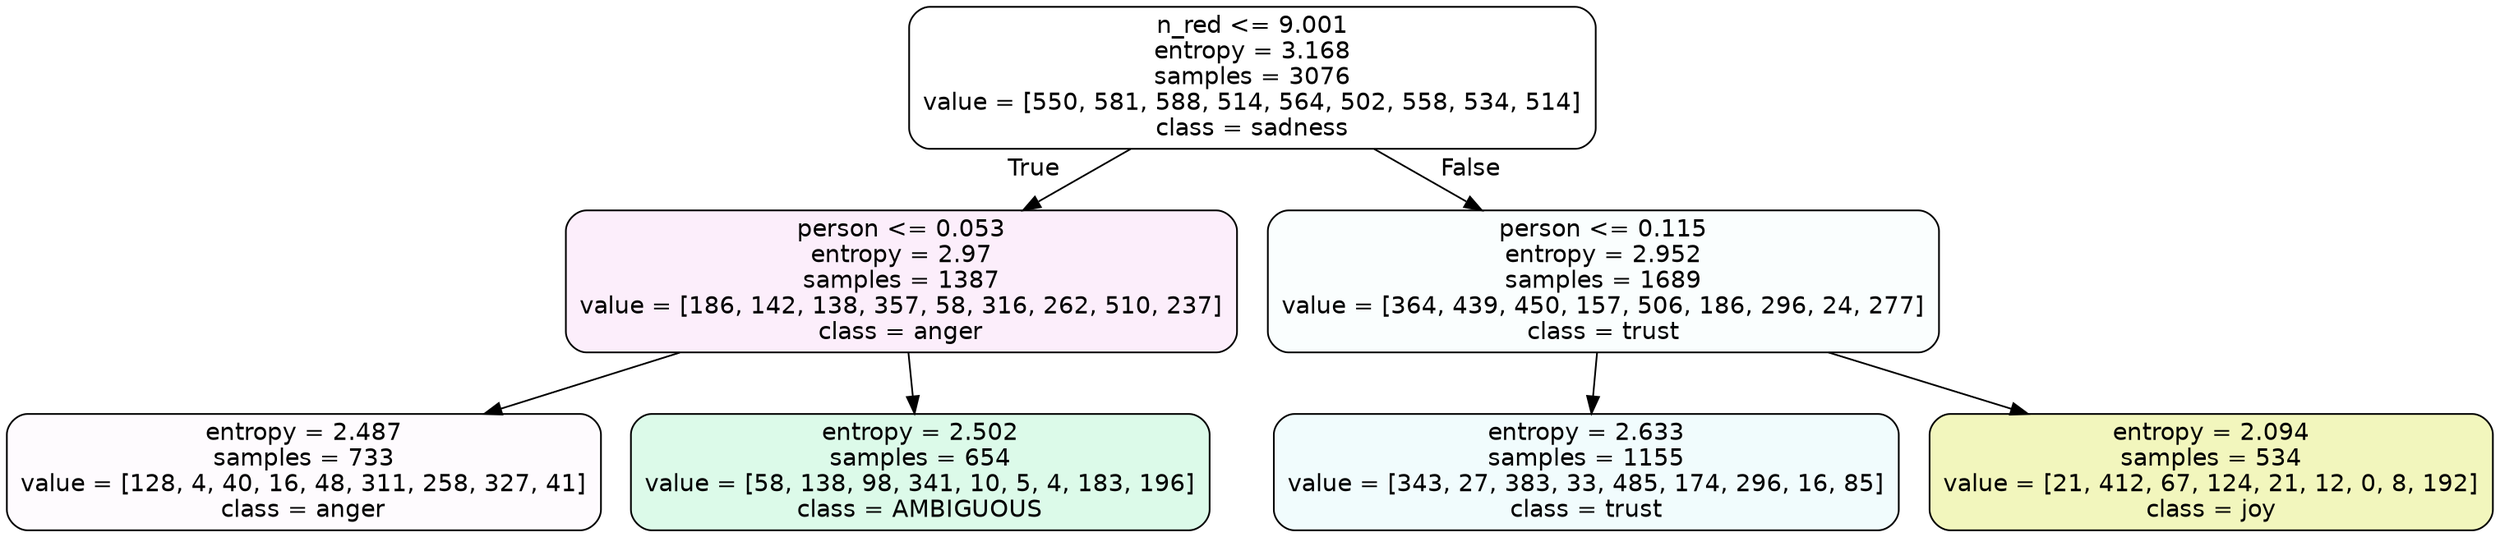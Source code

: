 digraph Tree {
node [shape=box, style="filled, rounded", color="black", fontname=helvetica] ;
edge [fontname=helvetica] ;
0 [label="n_red <= 9.001\nentropy = 3.168\nsamples = 3076\nvalue = [550, 581, 588, 514, 564, 502, 558, 534, 514]\nclass = sadness", fillcolor="#64e53900"] ;
1 [label="person <= 0.053\nentropy = 2.97\nsamples = 1387\nvalue = [186, 142, 138, 357, 58, 316, 262, 510, 237]\nclass = anger", fillcolor="#e539d715"] ;
0 -> 1 [labeldistance=2.5, labelangle=45, headlabel="True"] ;
2 [label="entropy = 2.487\nsamples = 733\nvalue = [128, 4, 40, 16, 48, 311, 258, 327, 41]\nclass = anger", fillcolor="#e539d705"] ;
1 -> 2 ;
3 [label="entropy = 2.502\nsamples = 654\nvalue = [58, 138, 98, 341, 10, 5, 4, 183, 196]\nclass = AMBIGUOUS", fillcolor="#39e5812c"] ;
1 -> 3 ;
4 [label="person <= 0.115\nentropy = 2.952\nsamples = 1689\nvalue = [364, 439, 450, 157, 506, 186, 296, 24, 277]\nclass = trust", fillcolor="#39d7e506"] ;
0 -> 4 [labeldistance=2.5, labelangle=-45, headlabel="False"] ;
5 [label="entropy = 2.633\nsamples = 1155\nvalue = [343, 27, 383, 33, 485, 174, 296, 16, 85]\nclass = trust", fillcolor="#39d7e512"] ;
4 -> 5 ;
6 [label="entropy = 2.094\nsamples = 534\nvalue = [21, 412, 67, 124, 21, 12, 0, 8, 192]\nclass = joy", fillcolor="#d7e53954"] ;
4 -> 6 ;
}